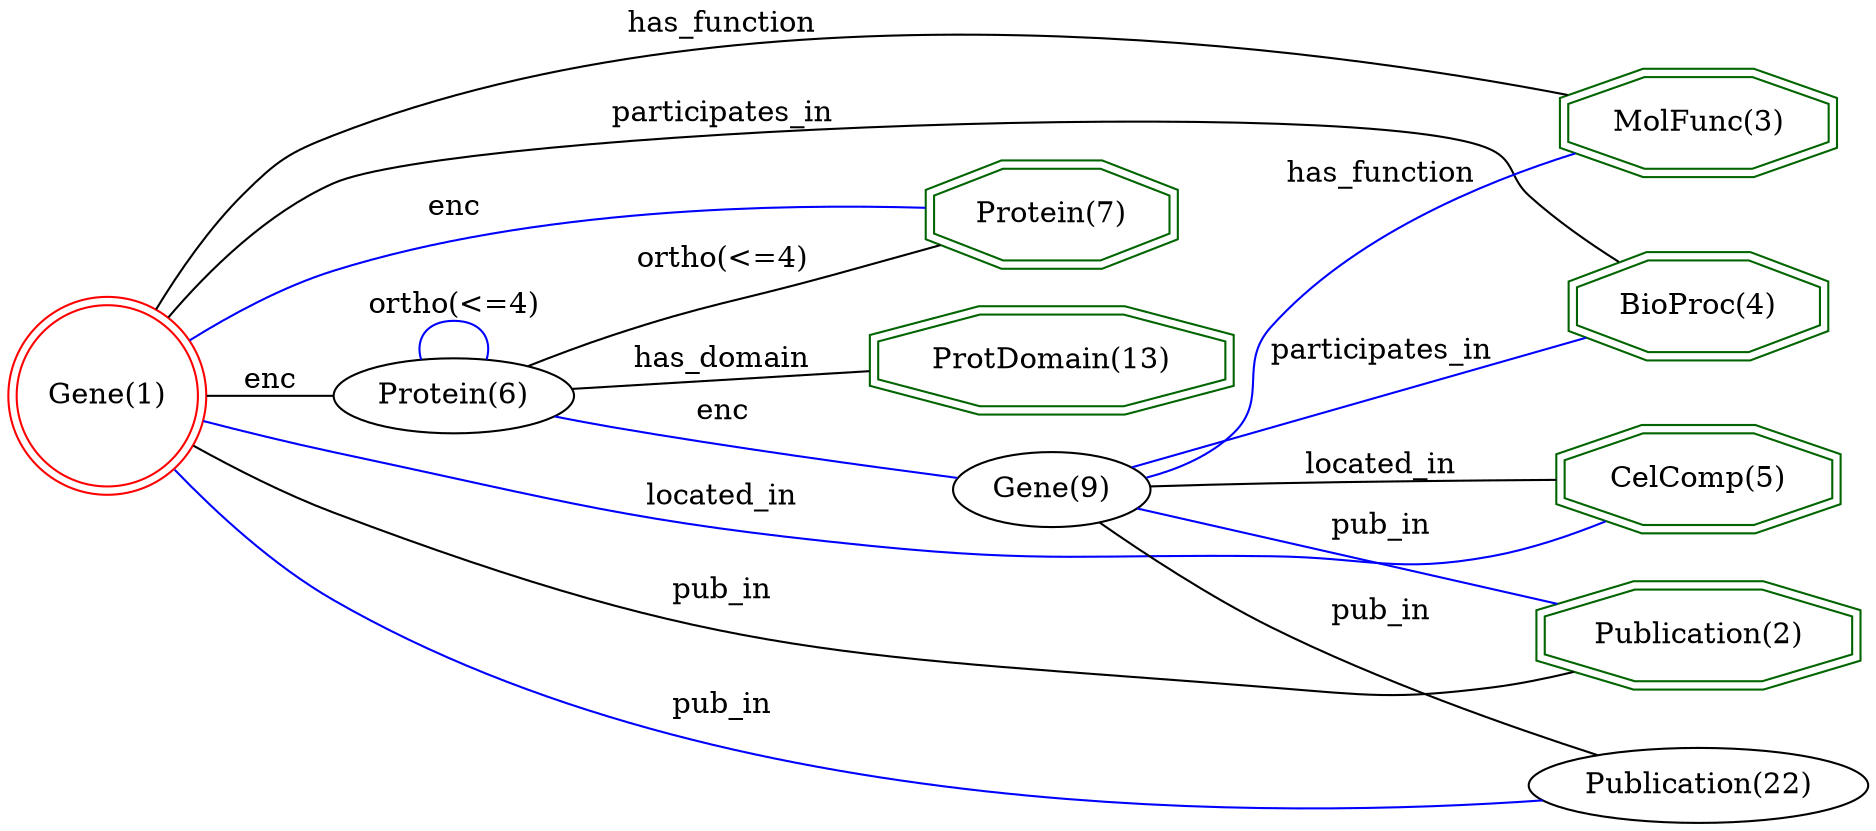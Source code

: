 digraph {
	graph [_draw_="c 9 -#fffffe00 C 7 -#ffffff P 4 0 0 0 367 763.98 367 763.98 0 ",
		bb="0,0,763.98,367",
		dpi=96,
		rankdir=LR,
		xdotversion=1.7
	];
	node [label="\N"];
	"MolFunc(3)"	[_draw_="c 7 -#006400 p 8 752.14 294.54 752.14 309.46 718 320 669.71 320 635.57 309.46 635.57 294.54 669.71 284 718 284 c 7 -#006400 p 8 \
756.13 291.59 756.13 312.41 718.6 324 669.11 324 631.57 312.41 631.57 291.59 669.11 280 718.6 280 ",
		_ldraw_="F 14 11 -Times-Roman c 7 -#000000 T 693.85 298.3 0 67 10 -MolFunc(3) ",
		color=darkgreen,
		height=0.61111,
		pos="693.85,302",
		shape=doubleoctagon,
		width=1.7331];
	"Protein(7)"	[_draw_="c 7 -#006400 p 8 479.05 271.54 479.05 286.46 449.82 297 408.49 297 379.26 286.46 379.26 271.54 408.49 261 449.82 261 c 7 -#006400 \
p 8 483.05 268.73 483.05 289.27 450.52 301 407.79 301 375.26 289.27 375.26 268.73 407.79 257 450.52 257 ",
		_ldraw_="F 14 11 -Times-Roman c 7 -#000000 T 429.15 275.3 0 55 10 -Protein(7) ",
		color=darkgreen,
		height=0.61111,
		pos="429.15,279",
		shape=doubleoctagon,
		width=1.4986];
	"BioProc(4)"	[_draw_="c 7 -#006400 p 8 748.18 229.54 748.18 244.46 716.36 255 671.35 255 639.53 244.46 639.53 229.54 671.35 219 716.36 219 c 7 -#006400 \
p 8 752.19 226.66 752.19 247.34 717.01 259 670.7 259 635.52 247.34 635.52 226.66 670.7 215 717.01 215 ",
		_ldraw_="F 14 11 -Times-Roman c 7 -#000000 T 693.85 233.3 0 61 10 -BioProc(4) ",
		color=darkgreen,
		height=0.61111,
		pos="693.85,237",
		shape=doubleoctagon,
		width=1.6158];
	"CelComp(5)"	[_draw_="c 7 -#006400 p 8 753.46 162.54 753.46 177.46 718.54 188 669.16 188 634.25 177.46 634.25 162.54 669.16 152 718.54 152 c 7 -#006400 \
p 8 757.45 159.57 757.45 180.43 719.13 192 668.58 192 630.26 180.43 630.26 159.57 668.58 148 719.13 148 ",
		_ldraw_="F 14 11 -Times-Roman c 7 -#000000 T 693.85 166.3 0 69 10 -CelComp(5) ",
		color=darkgreen,
		height=0.61111,
		pos="693.85,170",
		shape=doubleoctagon,
		width=1.7721];
	"Publication(2)"	[_draw_="c 7 -#006400 p 8 760.1 89.54 760.1 104.46 721.29 115 666.41 115 627.6 104.46 627.6 89.54 666.41 79 721.29 79 c 7 -#006400 p 8 764.11 \
86.49 764.11 107.51 721.83 119 665.88 119 623.6 107.51 623.6 86.49 665.88 75 721.83 75 ",
		_ldraw_="F 14 11 -Times-Roman c 7 -#000000 T 693.85 93.3 0 78 14 -Publication(2) ",
		color=darkgreen,
		height=0.61111,
		pos="693.85,97",
		shape=doubleoctagon,
		width=1.948];
	"ProtDomain(13)"	[_draw_="c 7 -#006400 p 8 503.79 209.54 503.79 224.46 460.07 235 398.24 235 354.52 224.46 354.52 209.54 398.24 199 460.07 199 c 7 -#006400 \
p 8 507.8 206.39 507.8 227.61 460.55 239 397.76 239 350.51 227.61 350.51 206.39 397.76 195 460.55 195 ",
		_ldraw_="F 14 11 -Times-Roman c 7 -#000000 T 429.15 213.3 0 90 14 -ProtDomain(13) ",
		color=darkgreen,
		height=0.61111,
		pos="429.15,217",
		shape=doubleoctagon,
		width=2.1825];
	"Gene(1)"	[_draw_="c 7 -#ff0000 e 43.65 195 39.78 39.78 c 7 -#ff0000 e 43.65 195 43.79 43.79 ",
		_ldraw_="F 14 11 -Times-Roman c 7 -#000000 T 43.65 191.3 0 45 7 -Gene(1) ",
		color=red,
		height=1.2124,
		pos="43.646,195",
		shape=doublecircle,
		width=1.2124];
	"Gene(1)" -> "MolFunc(3)"	[_draw_="c 7 -#000000 B 13 65.11 233.04 75.83 251.25 89.92 272.78 105.29 290 151.83 342.13 183.14 337.23 252.58 345 408.89 362.49 451.85 \
354.57 605.73 322 616.35 319.75 627.68 317.24 638.54 314.77 ",
		_ldraw_="F 14 11 -Times-Roman c 7 -#000000 T 292.58 355.8 0 70 12 -has_function ",
		arrowhead=none,
		color=black,
		label=has_function,
		lp="292.58,359.5",
		pos="65.11,233.04 75.829,251.25 89.915,272.78 105.29,290 151.83,342.13 183.14,337.23 252.58,345 408.89,362.49 451.85,354.57 605.73,322 \
616.35,319.75 627.68,317.24 638.54,314.77"];
	"Gene(1)" -> "Protein(7)"	[_draw_="c 7 -#0000ff B 7 78.94 221.18 96.87 233.5 119.74 247.17 142.29 255 220.04 281.99 316.53 284.14 375.17 282.27 ",
		_ldraw_="F 14 11 -Times-Roman c 7 -#000000 T 188.44 278.8 0 19 3 -enc ",
		arrowhead=none,
		color=blue,
		label=enc,
		lp="188.44,282.5",
		pos="78.943,221.18 96.872,233.5 119.74,247.17 142.29,255 220.04,281.99 316.53,284.14 375.17,282.27"];
	"Gene(1)" -> "BioProc(4)"	[_draw_="c 7 -#000000 B 13 69.27 230.76 86.81 253.1 112.51 280.18 142.29 294 235.71 337.35 517.62 349.33 605.73 296 617.44 288.91 613.27 \
279.84 623.73 271 632.1 263.92 642.2 257.89 652.07 252.96 ",
		_ldraw_="F 14 11 -Times-Roman c 7 -#000000 T 292.58 332.8 0 80 15 -participates_in ",
		arrowhead=none,
		color=black,
		label=participates_in,
		lp="292.58,336.5",
		pos="69.267,230.76 86.814,253.1 112.51,280.18 142.29,294 235.71,337.35 517.62,349.33 605.73,296 617.44,288.91 613.27,279.84 623.73,271 \
632.1,263.92 642.2,257.89 652.07,252.96"];
	"Gene(1)" -> "CelComp(5)"	[_draw_="c 7 -#0000ff B 16 85.76 182.66 103.11 177.71 123.59 172.19 142.29 168 233.97 147.46 257.11 141.36 350.58 132 428.07 124.24 447.86 \
128.11 525.73 127 561.28 126.49 571.1 118.92 605.73 127 625.11 131.52 645.14 141.01 661.09 149.93 ",
		_ldraw_="F 14 11 -Times-Roman c 7 -#000000 T 292.58 147.8 0 57 10 -located_in ",
		arrowhead=none,
		color=blue,
		label=located_in,
		lp="292.58,151.5",
		pos="85.755,182.66 103.11,177.71 123.59,172.19 142.29,168 233.97,147.46 257.11,141.36 350.58,132 428.07,124.24 447.86,128.11 525.73,127 \
561.28,126.49 571.1,118.92 605.73,127 625.11,131.52 645.14,141.01 661.09,149.93"];
	"Gene(1)" -> "Publication(2)"	[_draw_="c 7 -#000000 B 13 81.78 173.19 99.65 163.32 121.64 152.09 142.29 144 304.38 80.49 352.35 79.74 525.73 64 561.14 60.79 570.75 57.6 \
605.73 64 621.64 66.91 638.41 72.58 652.95 78.42 ",
		_ldraw_="F 14 11 -Times-Roman c 7 -#000000 T 292.58 108.8 0 38 6 -pub_in ",
		arrowhead=none,
		color=black,
		label=pub_in,
		lp="292.58,112.5",
		pos="81.782,173.19 99.651,163.32 121.64,152.09 142.29,144 304.38,80.489 352.35,79.738 525.73,64 561.14,60.786 570.75,57.599 605.73,64 \
621.64,66.912 638.41,72.585 652.95,78.416"];
	"Publication(22)"	[_draw_="c 7 -#000000 e 693.85 18 65.79 18 ",
		_ldraw_="F 14 11 -Times-Roman c 7 -#000000 T 693.85 14.3 0 85 15 -Publication(22) ",
		height=0.5,
		pos="693.85,18",
		width=1.8234];
	"Gene(1)" -> "Publication(22)"	[_draw_="c 7 -#0000ff B 7 73.84 163.13 92.07 144.73 116.86 122.27 142.29 107 298.36 13.3 522.12 9.22 629.99 13.67 ",
		_ldraw_="F 14 11 -Times-Roman c 7 -#000000 T 292.58 61.8 0 38 6 -pub_in ",
		arrowhead=none,
		color=blue,
		label=pub_in,
		lp="292.58,65.5",
		pos="73.841,163.13 92.075,144.73 116.86,122.27 142.29,107 298.36,13.302 522.12,9.2249 629.99,13.67"];
	"Protein(6)"	[_draw_="c 7 -#000000 e 188.44 195 46.29 18 ",
		_ldraw_="F 14 11 -Times-Roman c 7 -#000000 T 188.44 191.3 0 55 10 -Protein(6) ",
		height=0.5,
		pos="188.44,195",
		width=1.2818];
	"Gene(1)" -> "Protein(6)"	[_draw_="c 7 -#000000 B 4 87.49 195 104.74 195 124.65 195 142.15 195 ",
		_ldraw_="F 14 11 -Times-Roman c 7 -#000000 T 114.79 198.8 0 19 3 -enc ",
		arrowhead=none,
		color=black,
		label=enc,
		lp="114.79,202.5",
		pos="87.489,195 104.74,195 124.65,195 142.15,195"];
	"Gene(9)"	[_draw_="c 7 -#000000 e 429.15 159 39.79 18 ",
		_ldraw_="F 14 11 -Times-Roman c 7 -#000000 T 429.15 155.3 0 45 7 -Gene(9) ",
		height=0.5,
		pos="429.15,159",
		width=1.1013];
	"Gene(9)" -> "MolFunc(3)"	[_draw_="c 7 -#0000ff B 10 466.66 165.11 480.9 169.05 496.46 175.5 507.73 186 522.58 199.85 511.45 213.55 525.73 228 556.5 259.15 602.67 \
278.22 638.68 289.18 ",
		_ldraw_="F 14 11 -Times-Roman c 7 -#000000 T 565.73 280.8 0 70 12 -has_function ",
		arrowhead=none,
		color=blue,
		label=has_function,
		lp="565.73,284.5",
		pos="466.66,165.11 480.9,169.05 496.46,175.5 507.73,186 522.58,199.85 511.45,213.55 525.73,228 556.5,259.15 602.67,278.22 638.68,289.18"];
	"Gene(9)" -> "BioProc(4)"	[_draw_="c 7 -#0000ff B 4 462.89 168.72 508.97 182.4 593.2 207.41 645.93 223.07 ",
		_ldraw_="F 14 11 -Times-Roman c 7 -#000000 T 565.73 212.8 0 80 15 -participates_in ",
		arrowhead=none,
		color=blue,
		label=participates_in,
		lp="565.73,216.5",
		pos="462.89,168.72 508.97,182.4 593.2,207.41 645.93,223.07"];
	"Gene(9)" -> "CelComp(5)"	[_draw_="c 7 -#000000 B 4 468.92 160.62 511.38 162.4 580.1 165.28 630.23 167.38 ",
		_ldraw_="F 14 11 -Times-Roman c 7 -#000000 T 565.73 169.8 0 57 10 -located_in ",
		arrowhead=none,
		color=black,
		label=located_in,
		lp="565.73,173.5",
		pos="468.92,160.62 511.38,162.4 580.1,165.28 630.23,167.38"];
	"Gene(9)" -> "Publication(2)"	[_draw_="c 7 -#0000ff B 4 464.77 150.83 508.1 140.6 582.94 122.94 635.03 110.65 ",
		_ldraw_="F 14 11 -Times-Roman c 7 -#000000 T 565.73 138.8 0 38 6 -pub_in ",
		arrowhead=none,
		color=blue,
		label=pub_in,
		lp="565.73,142.5",
		pos="464.77,150.83 508.1,140.6 582.94,122.94 635.03,110.65"];
	"Gene(9)" -> "Publication(22)"	[_draw_="c 7 -#000000 B 7 452.14 144.23 471.25 131.64 499.85 113.34 525.73 99 570.71 74.08 624.52 48.77 658.69 33.23 ",
		_ldraw_="F 14 11 -Times-Roman c 7 -#000000 T 565.73 102.8 0 38 6 -pub_in ",
		arrowhead=none,
		color=black,
		label=pub_in,
		lp="565.73,106.5",
		pos="452.14,144.23 471.25,131.64 499.85,113.34 525.73,99 570.71,74.075 624.52,48.766 658.69,33.227"];
	"Protein(6)" -> "Protein(7)"	[_draw_="c 7 -#000000 B 7 216.35 209.42 227.4 215.02 240.42 221.22 252.58 226 276.21 235.29 338.55 253.58 382.19 266.05 ",
		_ldraw_="F 14 11 -Times-Roman c 7 -#000000 T 292.58 254.8 0 61 10 -ortho(<=4) ",
		arrowhead=none,
		color=black,
		label="ortho(<=4)",
		lp="292.58,258.5",
		pos="216.35,209.42 227.4,215.02 240.42,221.22 252.58,226 276.21,235.29 338.55,253.58 382.19,266.05"];
	"Protein(6)" -> "ProtDomain(13)"	[_draw_="c 7 -#000000 B 4 233.5 199.06 266.24 202.08 311.75 206.27 350.53 209.85 ",
		_ldraw_="F 14 11 -Times-Roman c 7 -#000000 T 292.58 210.8 0 67 10 -has_domain ",
		arrowhead=none,
		color=black,
		label=has_domain,
		lp="292.58,214.5",
		pos="233.5,199.06 266.24,202.08 311.75,206.27 350.53,209.85"];
	"Protein(6)" -> "Gene(9)"	[_draw_="c 7 -#0000ff B 7 228.4 185.76 236.37 184.04 244.73 182.36 252.58 181 299.8 172.83 354.67 166.44 390.33 162.71 ",
		_ldraw_="F 14 11 -Times-Roman c 7 -#000000 T 292.58 184.8 0 19 3 -enc ",
		arrowhead=none,
		color=blue,
		label=enc,
		lp="292.58,188.5",
		pos="228.4,185.76 236.37,184.04 244.73,182.36 252.58,181 299.8,172.83 354.67,166.44 390.33,162.71"];
	"Protein(6)" -> "Protein(6)"	[_draw_="c 7 -#0000ff B 7 175.58 212.41 173.19 222.09 177.47 231 188.44 231 199.41 231 203.69 222.09 201.29 212.41 ",
		_ldraw_="F 14 11 -Times-Roman c 7 -#000000 T 188.44 234.8 0 61 10 -ortho(<=4) ",
		arrowhead=none,
		color=blue,
		label="ortho(<=4)",
		lp="188.44,238.5",
		pos="175.58,212.41 173.19,222.09 177.47,231 188.44,231 199.41,231 203.69,222.09 201.29,212.41"];
}
